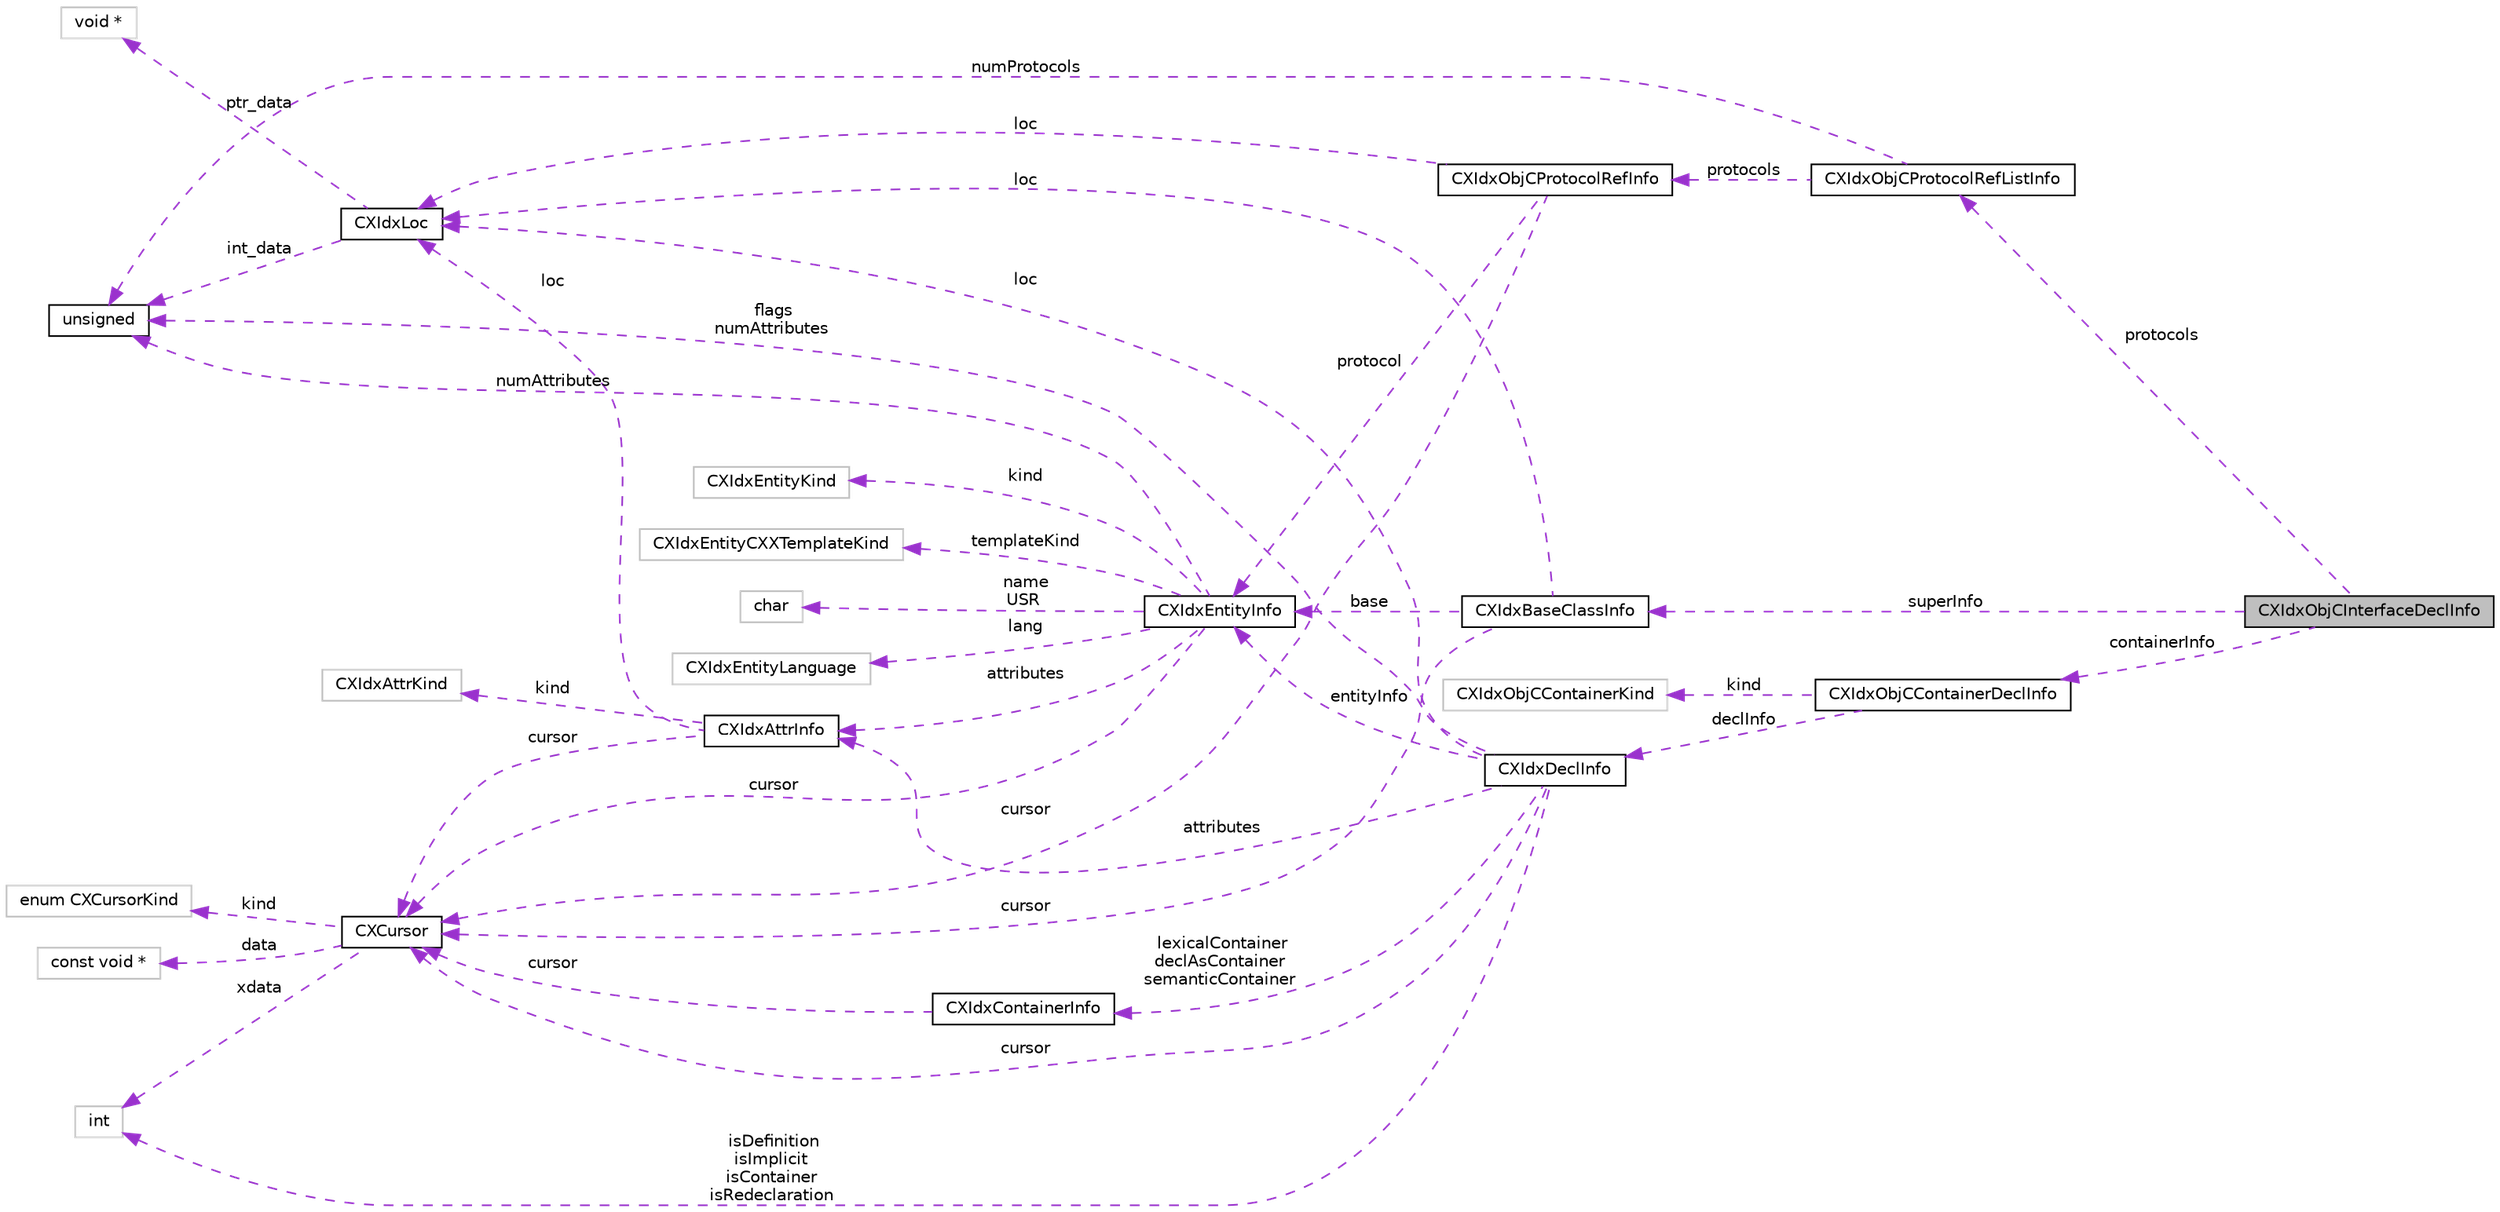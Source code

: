 digraph "CXIdxObjCInterfaceDeclInfo"
{
 // LATEX_PDF_SIZE
  bgcolor="transparent";
  edge [fontname="Helvetica",fontsize="10",labelfontname="Helvetica",labelfontsize="10"];
  node [fontname="Helvetica",fontsize="10",shape=record];
  rankdir="LR";
  Node1 [label="CXIdxObjCInterfaceDeclInfo",height=0.2,width=0.4,color="black", fillcolor="grey75", style="filled", fontcolor="black",tooltip=" "];
  Node2 -> Node1 [dir="back",color="darkorchid3",fontsize="10",style="dashed",label=" containerInfo" ,fontname="Helvetica"];
  Node2 [label="CXIdxObjCContainerDeclInfo",height=0.2,width=0.4,color="black",URL="$structCXIdxObjCContainerDeclInfo.html",tooltip=" "];
  Node3 -> Node2 [dir="back",color="darkorchid3",fontsize="10",style="dashed",label=" declInfo" ,fontname="Helvetica"];
  Node3 [label="CXIdxDeclInfo",height=0.2,width=0.4,color="black",URL="$structCXIdxDeclInfo.html",tooltip=" "];
  Node4 -> Node3 [dir="back",color="darkorchid3",fontsize="10",style="dashed",label=" attributes" ,fontname="Helvetica"];
  Node4 [label="CXIdxAttrInfo",height=0.2,width=0.4,color="black",URL="$structCXIdxAttrInfo.html",tooltip=" "];
  Node5 -> Node4 [dir="back",color="darkorchid3",fontsize="10",style="dashed",label=" cursor" ,fontname="Helvetica"];
  Node5 [label="CXCursor",height=0.2,width=0.4,color="black",URL="$structCXCursor.html",tooltip="A cursor representing some element in the abstract syntax tree for a translation unit."];
  Node6 -> Node5 [dir="back",color="darkorchid3",fontsize="10",style="dashed",label=" data" ,fontname="Helvetica"];
  Node6 [label="const void *",height=0.2,width=0.4,color="grey75",tooltip=" "];
  Node7 -> Node5 [dir="back",color="darkorchid3",fontsize="10",style="dashed",label=" xdata" ,fontname="Helvetica"];
  Node7 [label="int",height=0.2,width=0.4,color="grey75",tooltip=" "];
  Node8 -> Node5 [dir="back",color="darkorchid3",fontsize="10",style="dashed",label=" kind" ,fontname="Helvetica"];
  Node8 [label="enum CXCursorKind",height=0.2,width=0.4,color="grey75",tooltip=" "];
  Node9 -> Node4 [dir="back",color="darkorchid3",fontsize="10",style="dashed",label=" loc" ,fontname="Helvetica"];
  Node9 [label="CXIdxLoc",height=0.2,width=0.4,color="black",URL="$structCXIdxLoc.html",tooltip="Source location passed to index callbacks."];
  Node10 -> Node9 [dir="back",color="darkorchid3",fontsize="10",style="dashed",label=" int_data" ,fontname="Helvetica"];
  Node10 [label="unsigned",height=0.2,width=0.4,color="black",URL="$classunsigned.html",tooltip=" "];
  Node11 -> Node9 [dir="back",color="darkorchid3",fontsize="10",style="dashed",label=" ptr_data" ,fontname="Helvetica"];
  Node11 [label="void *",height=0.2,width=0.4,color="grey75",tooltip=" "];
  Node12 -> Node4 [dir="back",color="darkorchid3",fontsize="10",style="dashed",label=" kind" ,fontname="Helvetica"];
  Node12 [label="CXIdxAttrKind",height=0.2,width=0.4,color="grey75",tooltip=" "];
  Node5 -> Node3 [dir="back",color="darkorchid3",fontsize="10",style="dashed",label=" cursor" ,fontname="Helvetica"];
  Node7 -> Node3 [dir="back",color="darkorchid3",fontsize="10",style="dashed",label=" isDefinition\nisImplicit\nisContainer\nisRedeclaration" ,fontname="Helvetica"];
  Node9 -> Node3 [dir="back",color="darkorchid3",fontsize="10",style="dashed",label=" loc" ,fontname="Helvetica"];
  Node13 -> Node3 [dir="back",color="darkorchid3",fontsize="10",style="dashed",label=" lexicalContainer\ndeclAsContainer\nsemanticContainer" ,fontname="Helvetica"];
  Node13 [label="CXIdxContainerInfo",height=0.2,width=0.4,color="black",URL="$structCXIdxContainerInfo.html",tooltip=" "];
  Node5 -> Node13 [dir="back",color="darkorchid3",fontsize="10",style="dashed",label=" cursor" ,fontname="Helvetica"];
  Node14 -> Node3 [dir="back",color="darkorchid3",fontsize="10",style="dashed",label=" entityInfo" ,fontname="Helvetica"];
  Node14 [label="CXIdxEntityInfo",height=0.2,width=0.4,color="black",URL="$structCXIdxEntityInfo.html",tooltip=" "];
  Node15 -> Node14 [dir="back",color="darkorchid3",fontsize="10",style="dashed",label=" kind" ,fontname="Helvetica"];
  Node15 [label="CXIdxEntityKind",height=0.2,width=0.4,color="grey75",tooltip=" "];
  Node16 -> Node14 [dir="back",color="darkorchid3",fontsize="10",style="dashed",label=" templateKind" ,fontname="Helvetica"];
  Node16 [label="CXIdxEntityCXXTemplateKind",height=0.2,width=0.4,color="grey75",tooltip=" "];
  Node17 -> Node14 [dir="back",color="darkorchid3",fontsize="10",style="dashed",label=" name\nUSR" ,fontname="Helvetica"];
  Node17 [label="char",height=0.2,width=0.4,color="grey75",tooltip=" "];
  Node4 -> Node14 [dir="back",color="darkorchid3",fontsize="10",style="dashed",label=" attributes" ,fontname="Helvetica"];
  Node5 -> Node14 [dir="back",color="darkorchid3",fontsize="10",style="dashed",label=" cursor" ,fontname="Helvetica"];
  Node18 -> Node14 [dir="back",color="darkorchid3",fontsize="10",style="dashed",label=" lang" ,fontname="Helvetica"];
  Node18 [label="CXIdxEntityLanguage",height=0.2,width=0.4,color="grey75",tooltip=" "];
  Node10 -> Node14 [dir="back",color="darkorchid3",fontsize="10",style="dashed",label=" numAttributes" ,fontname="Helvetica"];
  Node10 -> Node3 [dir="back",color="darkorchid3",fontsize="10",style="dashed",label=" flags\nnumAttributes" ,fontname="Helvetica"];
  Node19 -> Node2 [dir="back",color="darkorchid3",fontsize="10",style="dashed",label=" kind" ,fontname="Helvetica"];
  Node19 [label="CXIdxObjCContainerKind",height=0.2,width=0.4,color="grey75",tooltip=" "];
  Node20 -> Node1 [dir="back",color="darkorchid3",fontsize="10",style="dashed",label=" superInfo" ,fontname="Helvetica"];
  Node20 [label="CXIdxBaseClassInfo",height=0.2,width=0.4,color="black",URL="$structCXIdxBaseClassInfo.html",tooltip=" "];
  Node5 -> Node20 [dir="back",color="darkorchid3",fontsize="10",style="dashed",label=" cursor" ,fontname="Helvetica"];
  Node9 -> Node20 [dir="back",color="darkorchid3",fontsize="10",style="dashed",label=" loc" ,fontname="Helvetica"];
  Node14 -> Node20 [dir="back",color="darkorchid3",fontsize="10",style="dashed",label=" base" ,fontname="Helvetica"];
  Node21 -> Node1 [dir="back",color="darkorchid3",fontsize="10",style="dashed",label=" protocols" ,fontname="Helvetica"];
  Node21 [label="CXIdxObjCProtocolRefListInfo",height=0.2,width=0.4,color="black",URL="$structCXIdxObjCProtocolRefListInfo.html",tooltip=" "];
  Node22 -> Node21 [dir="back",color="darkorchid3",fontsize="10",style="dashed",label=" protocols" ,fontname="Helvetica"];
  Node22 [label="CXIdxObjCProtocolRefInfo",height=0.2,width=0.4,color="black",URL="$structCXIdxObjCProtocolRefInfo.html",tooltip=" "];
  Node5 -> Node22 [dir="back",color="darkorchid3",fontsize="10",style="dashed",label=" cursor" ,fontname="Helvetica"];
  Node9 -> Node22 [dir="back",color="darkorchid3",fontsize="10",style="dashed",label=" loc" ,fontname="Helvetica"];
  Node14 -> Node22 [dir="back",color="darkorchid3",fontsize="10",style="dashed",label=" protocol" ,fontname="Helvetica"];
  Node10 -> Node21 [dir="back",color="darkorchid3",fontsize="10",style="dashed",label=" numProtocols" ,fontname="Helvetica"];
}
